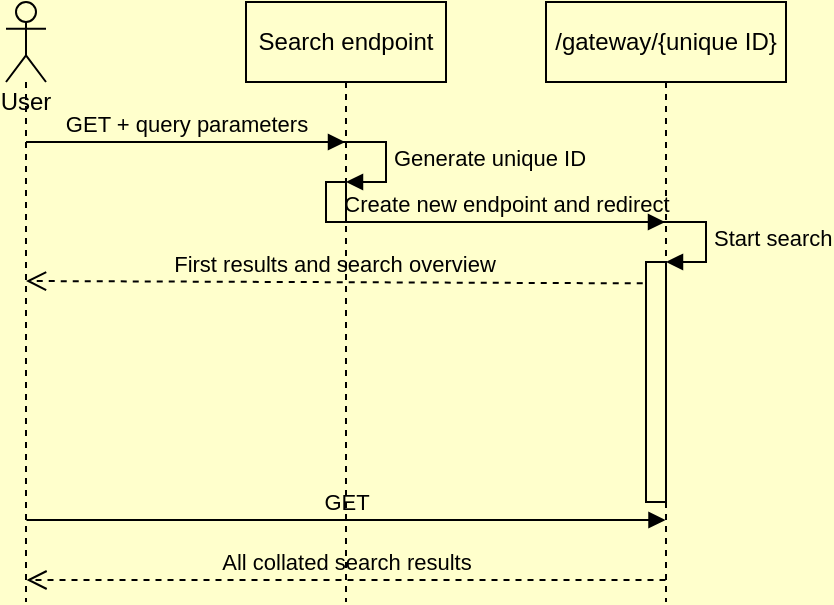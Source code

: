 <mxfile version="13.10.0" type="embed">
    <diagram id="dnLR9hcekoqByF-GQwtT" name="Page-1">
        <mxGraphModel dx="635" dy="713" grid="1" gridSize="10" guides="1" tooltips="1" connect="1" arrows="1" fold="1" page="1" pageScale="1" pageWidth="827" pageHeight="1169" background="#FFFFCC" math="0" shadow="0">
            <root>
                <mxCell id="0"/>
                <mxCell id="1" parent="0"/>
                <object label="User" id="2">
                    <mxCell style="shape=umlLifeline;participant=umlActor;perimeter=lifelinePerimeter;whiteSpace=wrap;html=1;container=1;collapsible=0;recursiveResize=0;verticalAlign=top;spacingTop=36;outlineConnect=0;fillColor=none;strokeColor=#000000;fontColor=#000000;" parent="1" vertex="1">
                        <mxGeometry x="50" y="40" width="20" height="300" as="geometry"/>
                    </mxCell>
                </object>
                <mxCell id="3" value="Search endpoint" style="shape=umlLifeline;perimeter=lifelinePerimeter;whiteSpace=wrap;html=1;container=1;collapsible=0;recursiveResize=0;outlineConnect=0;fillColor=none;strokeColor=#000000;fontColor=#000000;" parent="1" vertex="1">
                    <mxGeometry x="170" y="40" width="100" height="300" as="geometry"/>
                </mxCell>
                <mxCell id="15" value="" style="html=1;points=[];perimeter=orthogonalPerimeter;labelBackgroundColor=none;fillColor=none;strokeColor=#000000;" parent="3" vertex="1">
                    <mxGeometry x="40" y="90" width="10" height="20" as="geometry"/>
                </mxCell>
                <mxCell id="16" value="Generate unique ID" style="edgeStyle=orthogonalEdgeStyle;html=1;align=left;spacingLeft=2;endArrow=block;rounded=0;entryX=1;entryY=0;labelBackgroundColor=none;strokeColor=#000000;fontColor=#000000;" parent="3" target="15" edge="1">
                    <mxGeometry relative="1" as="geometry">
                        <mxPoint x="45" y="70" as="sourcePoint"/>
                        <Array as="points">
                            <mxPoint x="70" y="70"/>
                        </Array>
                    </mxGeometry>
                </mxCell>
                <mxCell id="4" value="/gateway/{unique ID}" style="shape=umlLifeline;perimeter=lifelinePerimeter;whiteSpace=wrap;html=1;container=1;collapsible=0;recursiveResize=0;outlineConnect=0;fillColor=none;strokeColor=#000000;fontColor=#000000;" parent="1" vertex="1">
                    <mxGeometry x="320" y="40" width="120" height="300" as="geometry"/>
                </mxCell>
                <mxCell id="13" value="" style="html=1;points=[];perimeter=orthogonalPerimeter;fillColor=none;strokeColor=#000000;fontColor=#000000;" parent="4" vertex="1">
                    <mxGeometry x="50" y="130" width="10" height="120" as="geometry"/>
                </mxCell>
                <mxCell id="14" value="&lt;span style=&quot;&quot;&gt;Start search&lt;/span&gt;" style="edgeStyle=orthogonalEdgeStyle;html=1;align=left;spacingLeft=2;endArrow=block;rounded=0;entryX=1;entryY=0;fillColor=none;strokeColor=#000000;fontColor=#000000;labelBackgroundColor=none;" parent="4" target="13" edge="1">
                    <mxGeometry relative="1" as="geometry">
                        <mxPoint x="55" y="110" as="sourcePoint"/>
                        <Array as="points">
                            <mxPoint x="80" y="110"/>
                        </Array>
                    </mxGeometry>
                </mxCell>
                <mxCell id="7" value="GET + query parameters" style="html=1;verticalAlign=bottom;endArrow=block;fillColor=none;strokeColor=#000000;fontColor=#000000;labelBackgroundColor=none;" parent="1" edge="1">
                    <mxGeometry width="80" relative="1" as="geometry">
                        <mxPoint x="60" y="110" as="sourcePoint"/>
                        <mxPoint x="219.5" y="110" as="targetPoint"/>
                    </mxGeometry>
                </mxCell>
                <mxCell id="10" value="GET" style="html=1;verticalAlign=bottom;endArrow=block;fillColor=none;strokeColor=#000000;fontColor=#000000;labelBackgroundColor=none;" parent="1" edge="1">
                    <mxGeometry width="80" relative="1" as="geometry">
                        <mxPoint x="60.25" y="299" as="sourcePoint"/>
                        <mxPoint x="379.75" y="299" as="targetPoint"/>
                    </mxGeometry>
                </mxCell>
                <mxCell id="11" value="All collated search results" style="html=1;verticalAlign=bottom;endArrow=open;dashed=1;endSize=8;fillColor=none;strokeColor=#000000;fontColor=#000000;labelBackgroundColor=none;" parent="1" edge="1">
                    <mxGeometry relative="1" as="geometry">
                        <mxPoint x="379.75" y="329" as="sourcePoint"/>
                        <mxPoint x="60.25" y="329" as="targetPoint"/>
                    </mxGeometry>
                </mxCell>
                <mxCell id="12" value="Create new endpoint and redirect" style="html=1;verticalAlign=bottom;endArrow=block;fillColor=none;strokeColor=#000000;fontColor=#000000;labelBackgroundColor=none;" parent="1" edge="1">
                    <mxGeometry width="80" relative="1" as="geometry">
                        <mxPoint x="220" y="150" as="sourcePoint"/>
                        <mxPoint x="379.5" y="150" as="targetPoint"/>
                    </mxGeometry>
                </mxCell>
                <mxCell id="20" value="First results and search overview" style="html=1;verticalAlign=bottom;endArrow=open;dashed=1;endSize=8;labelBackgroundColor=none;strokeColor=#000000;fontColor=#000000;exitX=-0.163;exitY=0.089;exitDx=0;exitDy=0;exitPerimeter=0;" parent="1" source="13" edge="1">
                    <mxGeometry relative="1" as="geometry">
                        <mxPoint x="140" y="179.5" as="sourcePoint"/>
                        <mxPoint x="60" y="179.5" as="targetPoint"/>
                    </mxGeometry>
                </mxCell>
            </root>
        </mxGraphModel>
    </diagram>
</mxfile>
